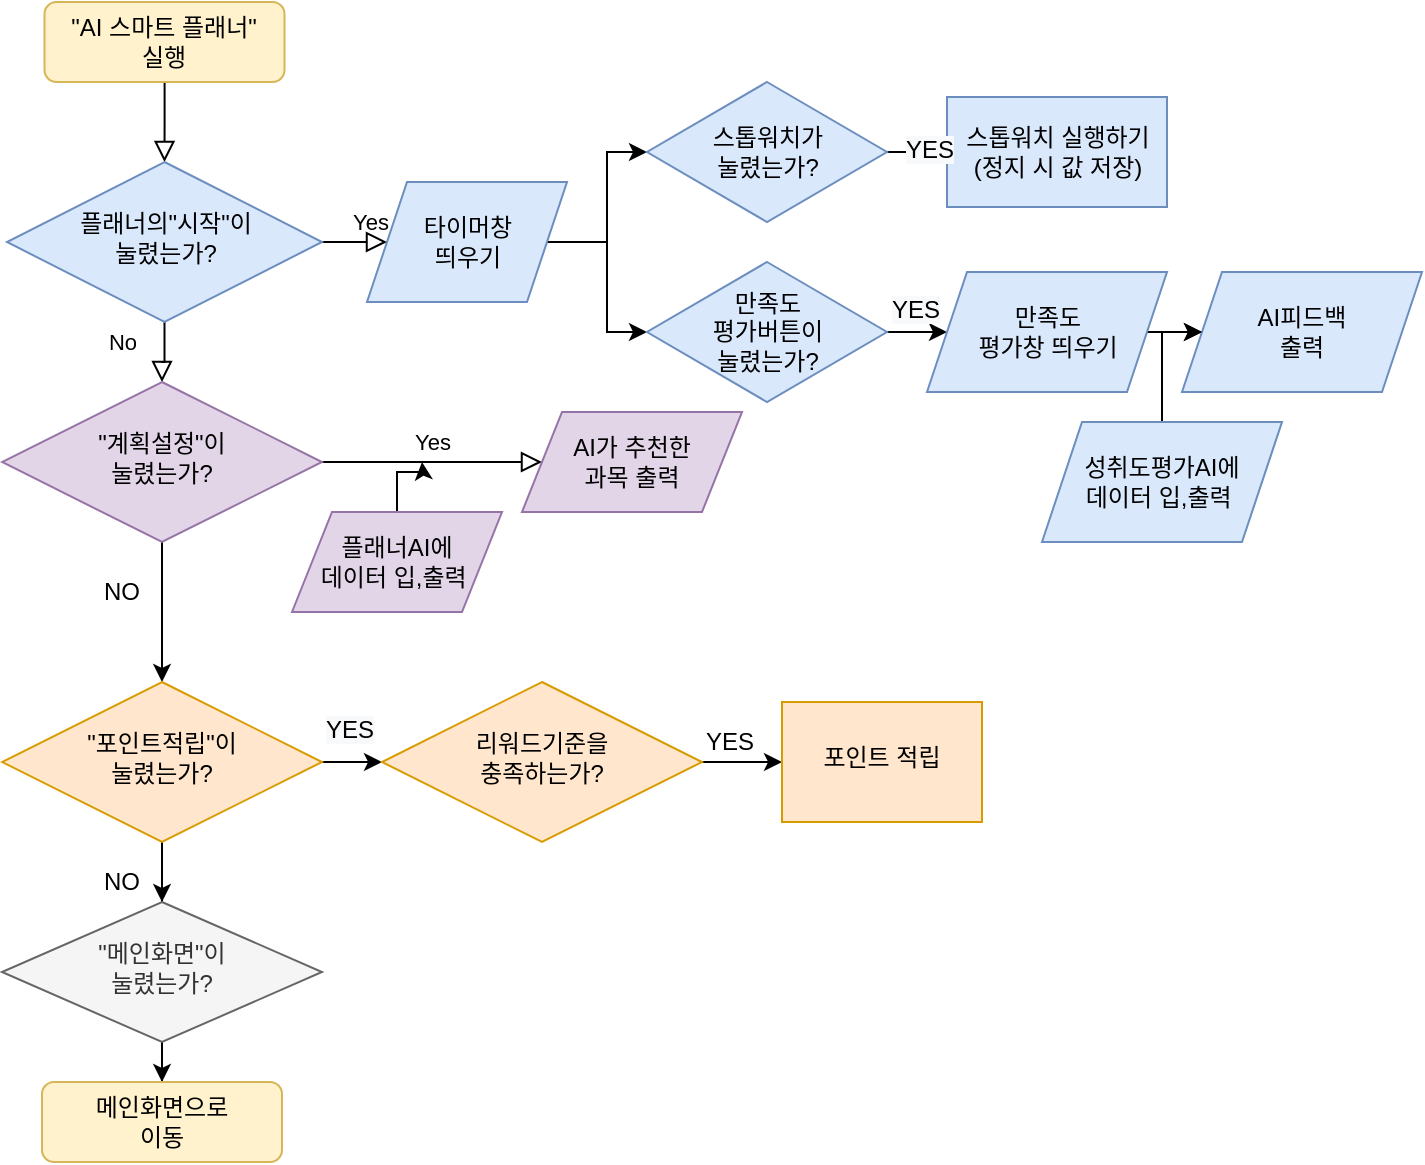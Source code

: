 <mxfile version="15.0.6" type="device"><diagram id="C5RBs43oDa-KdzZeNtuy" name="Page-1"><mxGraphModel dx="2256" dy="1302" grid="1" gridSize="10" guides="1" tooltips="1" connect="1" arrows="1" fold="1" page="1" pageScale="1" pageWidth="827" pageHeight="1169" math="0" shadow="0"><root><mxCell id="WIyWlLk6GJQsqaUBKTNV-0"/><mxCell id="WIyWlLk6GJQsqaUBKTNV-1" parent="WIyWlLk6GJQsqaUBKTNV-0"/><mxCell id="WIyWlLk6GJQsqaUBKTNV-2" value="" style="rounded=0;html=1;jettySize=auto;orthogonalLoop=1;fontSize=11;endArrow=block;endFill=0;endSize=8;strokeWidth=1;shadow=0;labelBackgroundColor=none;edgeStyle=orthogonalEdgeStyle;" parent="WIyWlLk6GJQsqaUBKTNV-1" source="WIyWlLk6GJQsqaUBKTNV-3" target="WIyWlLk6GJQsqaUBKTNV-6" edge="1"><mxGeometry relative="1" as="geometry"/></mxCell><mxCell id="WIyWlLk6GJQsqaUBKTNV-3" value="&quot;AI 스마트 플래너&quot;&lt;br&gt;실행" style="rounded=1;whiteSpace=wrap;html=1;fontSize=12;glass=0;strokeWidth=1;shadow=0;fillColor=#fff2cc;strokeColor=#d6b656;" parent="WIyWlLk6GJQsqaUBKTNV-1" vertex="1"><mxGeometry x="91.25" y="30" width="120" height="40" as="geometry"/></mxCell><mxCell id="WIyWlLk6GJQsqaUBKTNV-4" value="Yes" style="rounded=0;html=1;jettySize=auto;orthogonalLoop=1;fontSize=11;endArrow=block;endFill=0;endSize=8;strokeWidth=1;shadow=0;labelBackgroundColor=none;edgeStyle=orthogonalEdgeStyle;" parent="WIyWlLk6GJQsqaUBKTNV-1" source="WIyWlLk6GJQsqaUBKTNV-6" target="WIyWlLk6GJQsqaUBKTNV-10" edge="1"><mxGeometry x="-1" y="114" relative="1" as="geometry"><mxPoint x="-11" y="-50" as="offset"/></mxGeometry></mxCell><mxCell id="WIyWlLk6GJQsqaUBKTNV-5" value="No" style="edgeStyle=orthogonalEdgeStyle;rounded=0;html=1;jettySize=auto;orthogonalLoop=1;fontSize=11;endArrow=block;endFill=0;endSize=8;strokeWidth=1;shadow=0;labelBackgroundColor=none;entryX=0;entryY=0.5;entryDx=0;entryDy=0;" parent="WIyWlLk6GJQsqaUBKTNV-1" source="WIyWlLk6GJQsqaUBKTNV-6" target="IOcNdf_pF0OaewuXrxPv-13" edge="1"><mxGeometry x="-1" y="-112" relative="1" as="geometry"><mxPoint x="-100" y="-62" as="offset"/><mxPoint x="280" y="150" as="targetPoint"/></mxGeometry></mxCell><mxCell id="WIyWlLk6GJQsqaUBKTNV-6" value="플래너의&quot;시작&quot;이 &lt;br&gt;눌렸는가?" style="rhombus;whiteSpace=wrap;html=1;shadow=0;fontFamily=Helvetica;fontSize=12;align=center;strokeWidth=1;spacing=6;spacingTop=-4;fillColor=#dae8fc;strokeColor=#6c8ebf;" parent="WIyWlLk6GJQsqaUBKTNV-1" vertex="1"><mxGeometry x="72.5" y="110" width="157.5" height="80" as="geometry"/></mxCell><mxCell id="WIyWlLk6GJQsqaUBKTNV-9" value="Yes" style="edgeStyle=orthogonalEdgeStyle;rounded=0;html=1;jettySize=auto;orthogonalLoop=1;fontSize=11;endArrow=block;endFill=0;endSize=8;strokeWidth=1;shadow=0;labelBackgroundColor=none;entryX=0;entryY=0.5;entryDx=0;entryDy=0;" parent="WIyWlLk6GJQsqaUBKTNV-1" source="WIyWlLk6GJQsqaUBKTNV-10" target="IOcNdf_pF0OaewuXrxPv-36" edge="1"><mxGeometry y="10" relative="1" as="geometry"><mxPoint as="offset"/><mxPoint x="280" y="260" as="targetPoint"/></mxGeometry></mxCell><mxCell id="IOcNdf_pF0OaewuXrxPv-8" value="" style="edgeStyle=orthogonalEdgeStyle;rounded=0;orthogonalLoop=1;jettySize=auto;html=1;" edge="1" parent="WIyWlLk6GJQsqaUBKTNV-1" source="WIyWlLk6GJQsqaUBKTNV-10" target="IOcNdf_pF0OaewuXrxPv-7"><mxGeometry relative="1" as="geometry"/></mxCell><mxCell id="WIyWlLk6GJQsqaUBKTNV-10" value="&quot;계획설정&quot;이&lt;br&gt;눌렸는가?" style="rhombus;whiteSpace=wrap;html=1;shadow=0;fontFamily=Helvetica;fontSize=12;align=center;strokeWidth=1;spacing=6;spacingTop=-4;fillColor=#e1d5e7;strokeColor=#9673a6;" parent="WIyWlLk6GJQsqaUBKTNV-1" vertex="1"><mxGeometry x="70" y="220" width="160" height="80" as="geometry"/></mxCell><mxCell id="IOcNdf_pF0OaewuXrxPv-5" value="" style="edgeStyle=orthogonalEdgeStyle;rounded=0;orthogonalLoop=1;jettySize=auto;html=1;" edge="1" parent="WIyWlLk6GJQsqaUBKTNV-1"><mxGeometry relative="1" as="geometry"><mxPoint x="150" y="450" as="sourcePoint"/><mxPoint x="150" y="540" as="targetPoint"/></mxGeometry></mxCell><mxCell id="IOcNdf_pF0OaewuXrxPv-10" value="" style="edgeStyle=orthogonalEdgeStyle;rounded=0;orthogonalLoop=1;jettySize=auto;html=1;" edge="1" parent="WIyWlLk6GJQsqaUBKTNV-1" source="IOcNdf_pF0OaewuXrxPv-7" target="IOcNdf_pF0OaewuXrxPv-9"><mxGeometry relative="1" as="geometry"/></mxCell><mxCell id="IOcNdf_pF0OaewuXrxPv-42" value="" style="edgeStyle=orthogonalEdgeStyle;rounded=0;orthogonalLoop=1;jettySize=auto;html=1;" edge="1" parent="WIyWlLk6GJQsqaUBKTNV-1" source="IOcNdf_pF0OaewuXrxPv-7" target="IOcNdf_pF0OaewuXrxPv-41"><mxGeometry relative="1" as="geometry"/></mxCell><mxCell id="IOcNdf_pF0OaewuXrxPv-7" value="&lt;span&gt;&quot;포인트적립&quot;이&lt;/span&gt;&lt;br&gt;&lt;span&gt;눌렸는가?&lt;/span&gt;" style="rhombus;whiteSpace=wrap;html=1;shadow=0;fontFamily=Helvetica;fontSize=12;align=center;strokeWidth=1;spacing=6;spacingTop=-4;fillColor=#ffe6cc;strokeColor=#d79b00;" vertex="1" parent="WIyWlLk6GJQsqaUBKTNV-1"><mxGeometry x="70" y="370" width="160" height="80" as="geometry"/></mxCell><mxCell id="IOcNdf_pF0OaewuXrxPv-12" value="" style="edgeStyle=orthogonalEdgeStyle;rounded=0;orthogonalLoop=1;jettySize=auto;html=1;" edge="1" parent="WIyWlLk6GJQsqaUBKTNV-1" source="IOcNdf_pF0OaewuXrxPv-9" target="IOcNdf_pF0OaewuXrxPv-11"><mxGeometry relative="1" as="geometry"/></mxCell><mxCell id="IOcNdf_pF0OaewuXrxPv-9" value="&quot;메인화면&quot;이&lt;br&gt;눌렸는가?" style="rhombus;whiteSpace=wrap;html=1;shadow=0;fontFamily=Helvetica;fontSize=12;align=center;strokeWidth=1;spacing=6;spacingTop=-4;fillColor=#f5f5f5;strokeColor=#666666;fontColor=#333333;" vertex="1" parent="WIyWlLk6GJQsqaUBKTNV-1"><mxGeometry x="70" y="480" width="160" height="70" as="geometry"/></mxCell><mxCell id="IOcNdf_pF0OaewuXrxPv-11" value="메인화면으로&lt;br&gt;이동" style="rounded=1;whiteSpace=wrap;html=1;fontSize=12;glass=0;strokeWidth=1;shadow=0;fillColor=#fff2cc;strokeColor=#d6b656;" vertex="1" parent="WIyWlLk6GJQsqaUBKTNV-1"><mxGeometry x="90" y="570" width="120" height="40" as="geometry"/></mxCell><mxCell id="IOcNdf_pF0OaewuXrxPv-15" value="" style="edgeStyle=orthogonalEdgeStyle;rounded=0;orthogonalLoop=1;jettySize=auto;html=1;" edge="1" parent="WIyWlLk6GJQsqaUBKTNV-1" source="IOcNdf_pF0OaewuXrxPv-13" target="IOcNdf_pF0OaewuXrxPv-14"><mxGeometry relative="1" as="geometry"/></mxCell><mxCell id="IOcNdf_pF0OaewuXrxPv-19" value="" style="edgeStyle=orthogonalEdgeStyle;rounded=0;orthogonalLoop=1;jettySize=auto;html=1;" edge="1" parent="WIyWlLk6GJQsqaUBKTNV-1" source="IOcNdf_pF0OaewuXrxPv-13" target="IOcNdf_pF0OaewuXrxPv-18"><mxGeometry relative="1" as="geometry"><Array as="points"><mxPoint x="372.5" y="150"/><mxPoint x="372.5" y="195"/></Array></mxGeometry></mxCell><mxCell id="IOcNdf_pF0OaewuXrxPv-13" value="타이머창 &lt;br&gt;띄우기" style="shape=parallelogram;perimeter=parallelogramPerimeter;whiteSpace=wrap;html=1;fixedSize=1;fillColor=#dae8fc;strokeColor=#6c8ebf;" vertex="1" parent="WIyWlLk6GJQsqaUBKTNV-1"><mxGeometry x="252.5" y="120" width="100" height="60" as="geometry"/></mxCell><mxCell id="IOcNdf_pF0OaewuXrxPv-17" value="" style="edgeStyle=orthogonalEdgeStyle;rounded=0;orthogonalLoop=1;jettySize=auto;html=1;" edge="1" parent="WIyWlLk6GJQsqaUBKTNV-1" source="IOcNdf_pF0OaewuXrxPv-14" target="IOcNdf_pF0OaewuXrxPv-16"><mxGeometry relative="1" as="geometry"/></mxCell><mxCell id="IOcNdf_pF0OaewuXrxPv-14" value="스톱워치가&lt;br&gt;눌렸는가?" style="rhombus;whiteSpace=wrap;html=1;fillColor=#dae8fc;strokeColor=#6c8ebf;" vertex="1" parent="WIyWlLk6GJQsqaUBKTNV-1"><mxGeometry x="392.5" y="70" width="120" height="70" as="geometry"/></mxCell><mxCell id="IOcNdf_pF0OaewuXrxPv-16" value="스톱워치 실행하기&lt;br&gt;(정지 시 값 저장)" style="whiteSpace=wrap;html=1;fillColor=#dae8fc;strokeColor=#6c8ebf;" vertex="1" parent="WIyWlLk6GJQsqaUBKTNV-1"><mxGeometry x="542.5" y="77.5" width="110" height="55" as="geometry"/></mxCell><mxCell id="IOcNdf_pF0OaewuXrxPv-27" value="" style="edgeStyle=orthogonalEdgeStyle;rounded=0;orthogonalLoop=1;jettySize=auto;html=1;" edge="1" parent="WIyWlLk6GJQsqaUBKTNV-1" source="IOcNdf_pF0OaewuXrxPv-18" target="IOcNdf_pF0OaewuXrxPv-22"><mxGeometry relative="1" as="geometry"/></mxCell><mxCell id="IOcNdf_pF0OaewuXrxPv-18" value="만족도&lt;br&gt;평가버튼이&lt;br&gt;눌렸는가?" style="rhombus;whiteSpace=wrap;html=1;fillColor=#dae8fc;strokeColor=#6c8ebf;" vertex="1" parent="WIyWlLk6GJQsqaUBKTNV-1"><mxGeometry x="392.5" y="160" width="120" height="70" as="geometry"/></mxCell><mxCell id="IOcNdf_pF0OaewuXrxPv-29" value="" style="edgeStyle=orthogonalEdgeStyle;rounded=0;orthogonalLoop=1;jettySize=auto;html=1;" edge="1" parent="WIyWlLk6GJQsqaUBKTNV-1" source="IOcNdf_pF0OaewuXrxPv-22" target="IOcNdf_pF0OaewuXrxPv-28"><mxGeometry relative="1" as="geometry"/></mxCell><mxCell id="IOcNdf_pF0OaewuXrxPv-22" value="만족도&lt;br&gt;평가창 띄우기" style="shape=parallelogram;perimeter=parallelogramPerimeter;whiteSpace=wrap;html=1;fixedSize=1;fillColor=#dae8fc;strokeColor=#6c8ebf;" vertex="1" parent="WIyWlLk6GJQsqaUBKTNV-1"><mxGeometry x="532.5" y="165" width="120" height="60" as="geometry"/></mxCell><mxCell id="IOcNdf_pF0OaewuXrxPv-28" value="AI피드백&lt;br&gt;출력" style="shape=parallelogram;perimeter=parallelogramPerimeter;whiteSpace=wrap;html=1;fixedSize=1;fillColor=#dae8fc;strokeColor=#6c8ebf;" vertex="1" parent="WIyWlLk6GJQsqaUBKTNV-1"><mxGeometry x="660" y="165" width="120" height="60" as="geometry"/></mxCell><mxCell id="IOcNdf_pF0OaewuXrxPv-33" value="" style="edgeStyle=orthogonalEdgeStyle;rounded=0;orthogonalLoop=1;jettySize=auto;html=1;" edge="1" parent="WIyWlLk6GJQsqaUBKTNV-1" source="IOcNdf_pF0OaewuXrxPv-32" target="IOcNdf_pF0OaewuXrxPv-28"><mxGeometry relative="1" as="geometry"><Array as="points"><mxPoint x="640" y="248"/><mxPoint x="650" y="248"/><mxPoint x="650" y="195"/></Array></mxGeometry></mxCell><mxCell id="IOcNdf_pF0OaewuXrxPv-32" value="성취도평가AI에&lt;br&gt;데이터 입,출력&amp;nbsp;" style="shape=parallelogram;perimeter=parallelogramPerimeter;whiteSpace=wrap;html=1;fixedSize=1;fillColor=#dae8fc;strokeColor=#6c8ebf;" vertex="1" parent="WIyWlLk6GJQsqaUBKTNV-1"><mxGeometry x="590" y="240" width="120" height="60" as="geometry"/></mxCell><mxCell id="IOcNdf_pF0OaewuXrxPv-36" value="AI가 추천한&lt;br&gt;과목 출력" style="shape=parallelogram;perimeter=parallelogramPerimeter;whiteSpace=wrap;html=1;fixedSize=1;fillColor=#e1d5e7;strokeColor=#9673a6;" vertex="1" parent="WIyWlLk6GJQsqaUBKTNV-1"><mxGeometry x="330" y="235" width="110" height="50" as="geometry"/></mxCell><mxCell id="IOcNdf_pF0OaewuXrxPv-38" value="" style="edgeStyle=orthogonalEdgeStyle;rounded=0;orthogonalLoop=1;jettySize=auto;html=1;" edge="1" parent="WIyWlLk6GJQsqaUBKTNV-1" source="IOcNdf_pF0OaewuXrxPv-37"><mxGeometry relative="1" as="geometry"><mxPoint x="280" y="260" as="targetPoint"/></mxGeometry></mxCell><mxCell id="IOcNdf_pF0OaewuXrxPv-37" value="&lt;font style=&quot;font-size: 12px&quot;&gt;플래너AI에&lt;br&gt;데이터 입,출력&amp;nbsp;&lt;/font&gt;" style="shape=parallelogram;perimeter=parallelogramPerimeter;whiteSpace=wrap;html=1;fixedSize=1;fillColor=#e1d5e7;strokeColor=#9673a6;" vertex="1" parent="WIyWlLk6GJQsqaUBKTNV-1"><mxGeometry x="215" y="285" width="105" height="50" as="geometry"/></mxCell><mxCell id="IOcNdf_pF0OaewuXrxPv-47" value="" style="edgeStyle=orthogonalEdgeStyle;rounded=0;orthogonalLoop=1;jettySize=auto;html=1;" edge="1" parent="WIyWlLk6GJQsqaUBKTNV-1" source="IOcNdf_pF0OaewuXrxPv-41" target="IOcNdf_pF0OaewuXrxPv-46"><mxGeometry relative="1" as="geometry"/></mxCell><mxCell id="IOcNdf_pF0OaewuXrxPv-41" value="리워드기준을&lt;br&gt;충족하는가?" style="rhombus;whiteSpace=wrap;html=1;shadow=0;fontFamily=Helvetica;fontSize=12;align=center;strokeWidth=1;spacing=6;spacingTop=-4;fillColor=#ffe6cc;strokeColor=#d79b00;" vertex="1" parent="WIyWlLk6GJQsqaUBKTNV-1"><mxGeometry x="260" y="370" width="160" height="80" as="geometry"/></mxCell><mxCell id="IOcNdf_pF0OaewuXrxPv-46" value="포인트 적립" style="whiteSpace=wrap;html=1;shadow=0;strokeWidth=1;spacing=6;spacingTop=-4;fillColor=#ffe6cc;strokeColor=#d79b00;" vertex="1" parent="WIyWlLk6GJQsqaUBKTNV-1"><mxGeometry x="460" y="380" width="100" height="60" as="geometry"/></mxCell><mxCell id="IOcNdf_pF0OaewuXrxPv-52" value="YES" style="text;html=1;strokeColor=none;fillColor=none;align=center;verticalAlign=middle;whiteSpace=wrap;rounded=0;" vertex="1" parent="WIyWlLk6GJQsqaUBKTNV-1"><mxGeometry x="414" y="390" width="40" height="20" as="geometry"/></mxCell><mxCell id="IOcNdf_pF0OaewuXrxPv-55" value="NO" style="text;html=1;strokeColor=none;fillColor=none;align=center;verticalAlign=middle;whiteSpace=wrap;rounded=0;" vertex="1" parent="WIyWlLk6GJQsqaUBKTNV-1"><mxGeometry x="110" y="460" width="40" height="20" as="geometry"/></mxCell><mxCell id="IOcNdf_pF0OaewuXrxPv-56" value="NO" style="text;html=1;strokeColor=none;fillColor=none;align=center;verticalAlign=middle;whiteSpace=wrap;rounded=0;" vertex="1" parent="WIyWlLk6GJQsqaUBKTNV-1"><mxGeometry x="110" y="315" width="40" height="20" as="geometry"/></mxCell><mxCell id="IOcNdf_pF0OaewuXrxPv-57" value="&lt;span style=&quot;color: rgb(0, 0, 0); font-family: helvetica; font-size: 12px; font-style: normal; font-weight: 400; letter-spacing: normal; text-align: center; text-indent: 0px; text-transform: none; word-spacing: 0px; background-color: rgb(248, 249, 250); display: inline; float: none;&quot;&gt;YES&lt;/span&gt;" style="text;whiteSpace=wrap;html=1;" vertex="1" parent="WIyWlLk6GJQsqaUBKTNV-1"><mxGeometry x="230" y="380" width="50" height="30" as="geometry"/></mxCell><mxCell id="IOcNdf_pF0OaewuXrxPv-58" value="&lt;span style=&quot;color: rgb(0, 0, 0); font-family: helvetica; font-size: 12px; font-style: normal; font-weight: 400; letter-spacing: normal; text-align: center; text-indent: 0px; text-transform: none; word-spacing: 0px; background-color: rgb(248, 249, 250); display: inline; float: none;&quot;&gt;YES&lt;/span&gt;" style="text;whiteSpace=wrap;html=1;" vertex="1" parent="WIyWlLk6GJQsqaUBKTNV-1"><mxGeometry x="512.5" y="170" width="50" height="30" as="geometry"/></mxCell><mxCell id="IOcNdf_pF0OaewuXrxPv-59" value="&lt;span style=&quot;color: rgb(0, 0, 0); font-family: helvetica; font-size: 12px; font-style: normal; font-weight: 400; letter-spacing: normal; text-align: center; text-indent: 0px; text-transform: none; word-spacing: 0px; background-color: rgb(248, 249, 250); display: inline; float: none;&quot;&gt;YES&lt;/span&gt;" style="text;whiteSpace=wrap;html=1;" vertex="1" parent="WIyWlLk6GJQsqaUBKTNV-1"><mxGeometry x="520" y="90" width="50" height="30" as="geometry"/></mxCell></root></mxGraphModel></diagram></mxfile>